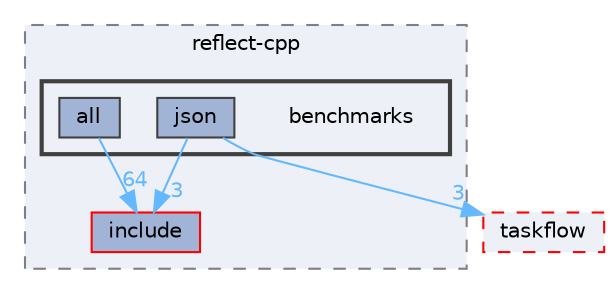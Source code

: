 digraph "external/reflect-cpp/benchmarks"
{
 // LATEX_PDF_SIZE
  bgcolor="transparent";
  edge [fontname=Helvetica,fontsize=10,labelfontname=Helvetica,labelfontsize=10];
  node [fontname=Helvetica,fontsize=10,shape=box,height=0.2,width=0.4];
  compound=true
  subgraph clusterdir_ec22af54b9d0dc12688f514bfd105c6b {
    graph [ bgcolor="#edf0f7", pencolor="grey50", label="reflect-cpp", fontname=Helvetica,fontsize=10 style="filled,dashed", URL="dir_ec22af54b9d0dc12688f514bfd105c6b.html",tooltip=""]
  dir_52db5b9842da2a9d3126408803d2a092 [label="include", fillcolor="#a2b4d6", color="red", style="filled", URL="dir_52db5b9842da2a9d3126408803d2a092.html",tooltip=""];
  subgraph clusterdir_17b3c94f839c7491730765e846979a5b {
    graph [ bgcolor="#edf0f7", pencolor="grey25", label="", fontname=Helvetica,fontsize=10 style="filled,bold", URL="dir_17b3c94f839c7491730765e846979a5b.html",tooltip=""]
    dir_17b3c94f839c7491730765e846979a5b [shape=plaintext, label="benchmarks"];
  dir_afd327ac50190181c362431514130030 [label="all", fillcolor="#a2b4d6", color="grey25", style="filled", URL="dir_afd327ac50190181c362431514130030.html",tooltip=""];
  dir_e829e2f0eb6c7c55ddc5ba42735ab6ed [label="json", fillcolor="#a2b4d6", color="grey25", style="filled", URL="dir_e829e2f0eb6c7c55ddc5ba42735ab6ed.html",tooltip=""];
  }
  }
  dir_a586d2919c2294cf68ed57ec5a464d2f [label="taskflow", fillcolor="#edf0f7", color="red", style="filled,dashed", URL="dir_a586d2919c2294cf68ed57ec5a464d2f.html",tooltip="root taskflow include dir"];
  dir_afd327ac50190181c362431514130030->dir_52db5b9842da2a9d3126408803d2a092 [headlabel="64", labeldistance=1.5 headhref="dir_000024_000385.html" href="dir_000024_000385.html" color="steelblue1" fontcolor="steelblue1"];
  dir_e829e2f0eb6c7c55ddc5ba42735ab6ed->dir_52db5b9842da2a9d3126408803d2a092 [headlabel="3", labeldistance=1.5 headhref="dir_000432_000385.html" href="dir_000432_000385.html" color="steelblue1" fontcolor="steelblue1"];
  dir_e829e2f0eb6c7c55ddc5ba42735ab6ed->dir_a586d2919c2294cf68ed57ec5a464d2f [headlabel="3", labeldistance=1.5 headhref="dir_000432_000819.html" href="dir_000432_000819.html" color="steelblue1" fontcolor="steelblue1"];
}
